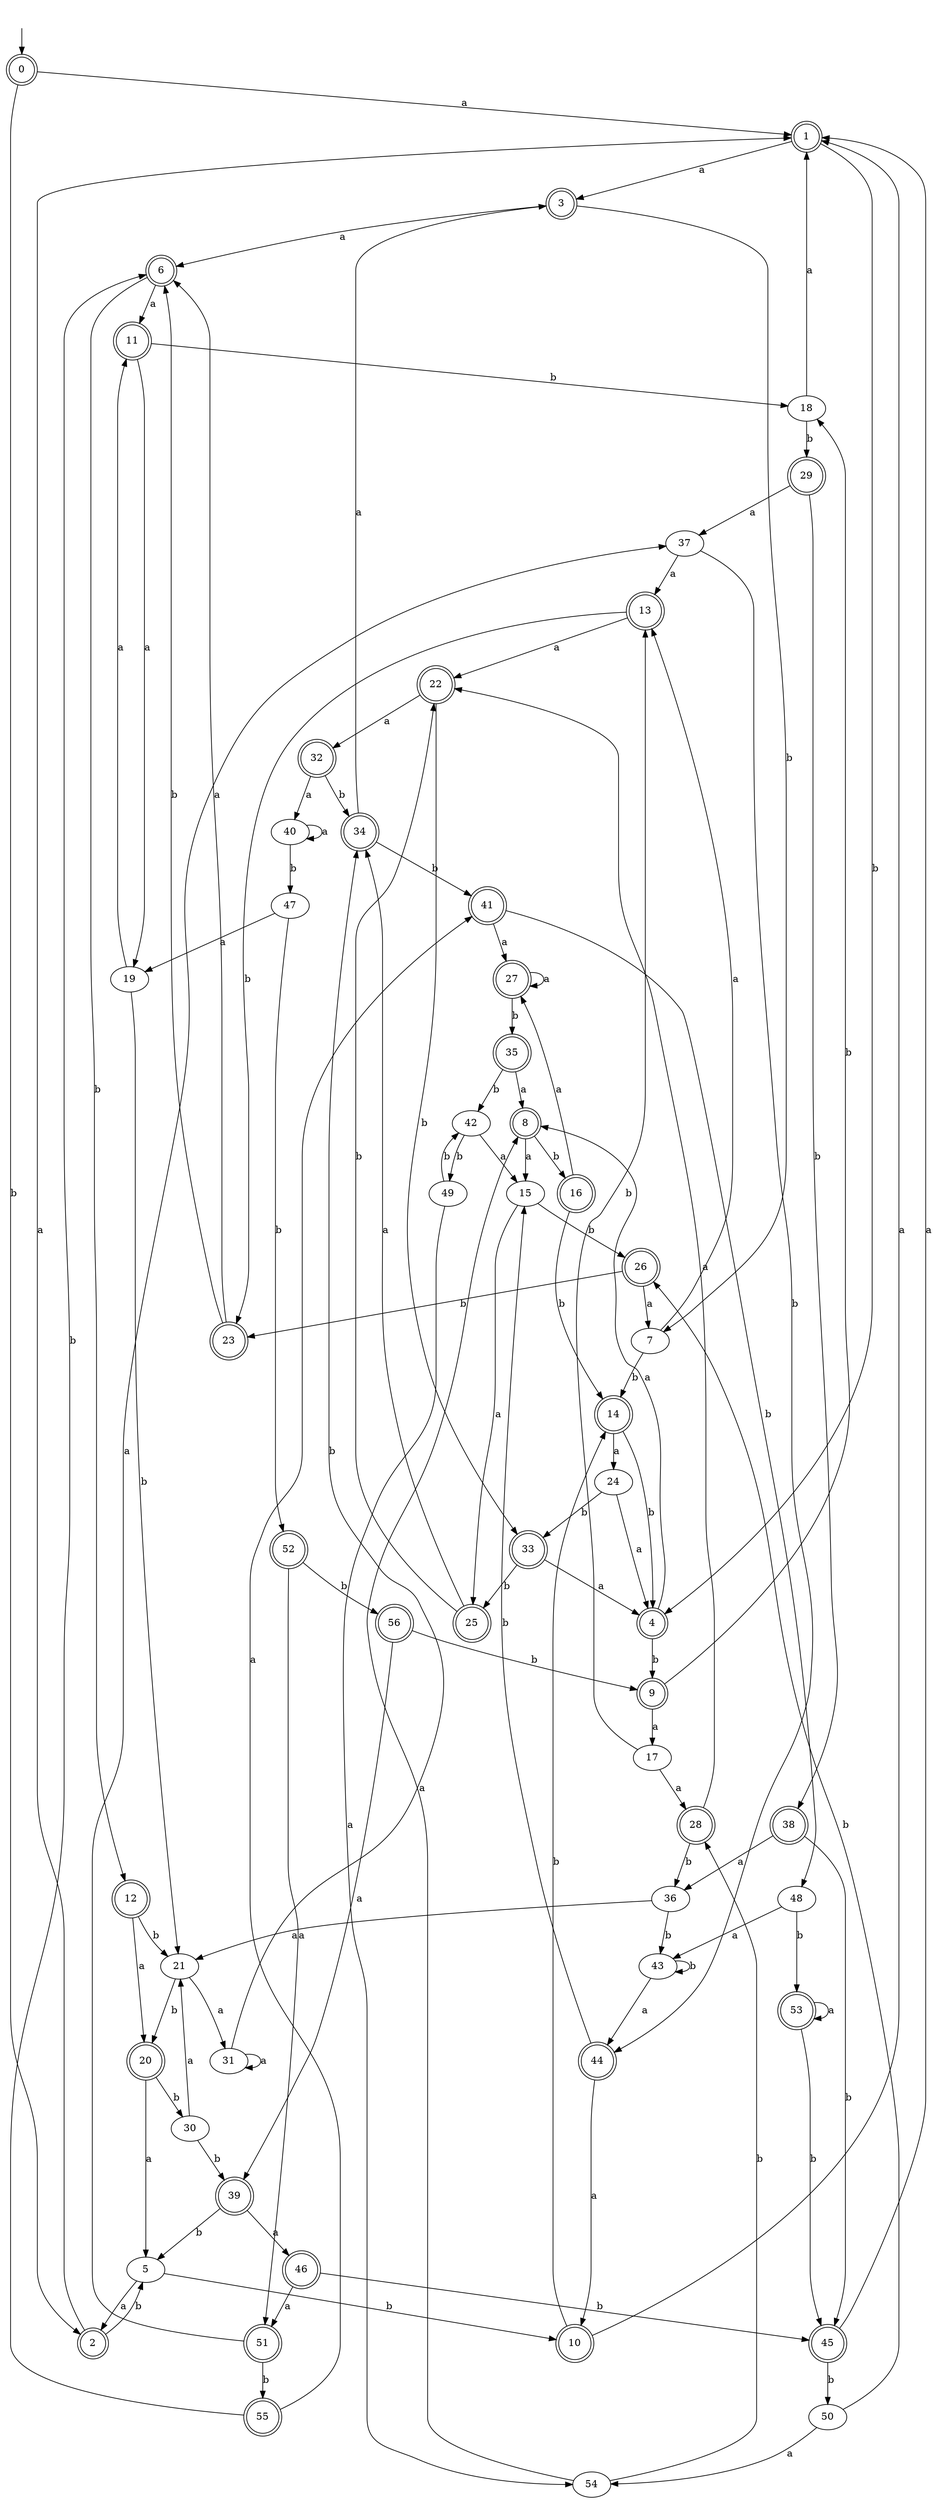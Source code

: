 digraph RandomDFA {
  __start0 [label="", shape=none];
  __start0 -> 0 [label=""];
  0 [shape=circle] [shape=doublecircle]
  0 -> 1 [label="a"]
  0 -> 2 [label="b"]
  1 [shape=doublecircle]
  1 -> 3 [label="a"]
  1 -> 4 [label="b"]
  2 [shape=doublecircle]
  2 -> 1 [label="a"]
  2 -> 5 [label="b"]
  3 [shape=doublecircle]
  3 -> 6 [label="a"]
  3 -> 7 [label="b"]
  4 [shape=doublecircle]
  4 -> 8 [label="a"]
  4 -> 9 [label="b"]
  5
  5 -> 2 [label="a"]
  5 -> 10 [label="b"]
  6 [shape=doublecircle]
  6 -> 11 [label="a"]
  6 -> 12 [label="b"]
  7
  7 -> 13 [label="a"]
  7 -> 14 [label="b"]
  8 [shape=doublecircle]
  8 -> 15 [label="a"]
  8 -> 16 [label="b"]
  9 [shape=doublecircle]
  9 -> 17 [label="a"]
  9 -> 18 [label="b"]
  10 [shape=doublecircle]
  10 -> 1 [label="a"]
  10 -> 14 [label="b"]
  11 [shape=doublecircle]
  11 -> 19 [label="a"]
  11 -> 18 [label="b"]
  12 [shape=doublecircle]
  12 -> 20 [label="a"]
  12 -> 21 [label="b"]
  13 [shape=doublecircle]
  13 -> 22 [label="a"]
  13 -> 23 [label="b"]
  14 [shape=doublecircle]
  14 -> 24 [label="a"]
  14 -> 4 [label="b"]
  15
  15 -> 25 [label="a"]
  15 -> 26 [label="b"]
  16 [shape=doublecircle]
  16 -> 27 [label="a"]
  16 -> 14 [label="b"]
  17
  17 -> 28 [label="a"]
  17 -> 13 [label="b"]
  18
  18 -> 1 [label="a"]
  18 -> 29 [label="b"]
  19
  19 -> 11 [label="a"]
  19 -> 21 [label="b"]
  20 [shape=doublecircle]
  20 -> 5 [label="a"]
  20 -> 30 [label="b"]
  21
  21 -> 31 [label="a"]
  21 -> 20 [label="b"]
  22 [shape=doublecircle]
  22 -> 32 [label="a"]
  22 -> 33 [label="b"]
  23 [shape=doublecircle]
  23 -> 6 [label="a"]
  23 -> 6 [label="b"]
  24
  24 -> 4 [label="a"]
  24 -> 33 [label="b"]
  25 [shape=doublecircle]
  25 -> 34 [label="a"]
  25 -> 22 [label="b"]
  26 [shape=doublecircle]
  26 -> 7 [label="a"]
  26 -> 23 [label="b"]
  27 [shape=doublecircle]
  27 -> 27 [label="a"]
  27 -> 35 [label="b"]
  28 [shape=doublecircle]
  28 -> 22 [label="a"]
  28 -> 36 [label="b"]
  29 [shape=doublecircle]
  29 -> 37 [label="a"]
  29 -> 38 [label="b"]
  30
  30 -> 21 [label="a"]
  30 -> 39 [label="b"]
  31
  31 -> 31 [label="a"]
  31 -> 34 [label="b"]
  32 [shape=doublecircle]
  32 -> 40 [label="a"]
  32 -> 34 [label="b"]
  33 [shape=doublecircle]
  33 -> 4 [label="a"]
  33 -> 25 [label="b"]
  34 [shape=doublecircle]
  34 -> 3 [label="a"]
  34 -> 41 [label="b"]
  35 [shape=doublecircle]
  35 -> 8 [label="a"]
  35 -> 42 [label="b"]
  36
  36 -> 21 [label="a"]
  36 -> 43 [label="b"]
  37
  37 -> 13 [label="a"]
  37 -> 44 [label="b"]
  38 [shape=doublecircle]
  38 -> 36 [label="a"]
  38 -> 45 [label="b"]
  39 [shape=doublecircle]
  39 -> 46 [label="a"]
  39 -> 5 [label="b"]
  40
  40 -> 40 [label="a"]
  40 -> 47 [label="b"]
  41 [shape=doublecircle]
  41 -> 27 [label="a"]
  41 -> 48 [label="b"]
  42
  42 -> 15 [label="a"]
  42 -> 49 [label="b"]
  43
  43 -> 44 [label="a"]
  43 -> 43 [label="b"]
  44 [shape=doublecircle]
  44 -> 10 [label="a"]
  44 -> 15 [label="b"]
  45 [shape=doublecircle]
  45 -> 1 [label="a"]
  45 -> 50 [label="b"]
  46 [shape=doublecircle]
  46 -> 51 [label="a"]
  46 -> 45 [label="b"]
  47
  47 -> 19 [label="a"]
  47 -> 52 [label="b"]
  48
  48 -> 43 [label="a"]
  48 -> 53 [label="b"]
  49
  49 -> 54 [label="a"]
  49 -> 42 [label="b"]
  50
  50 -> 54 [label="a"]
  50 -> 26 [label="b"]
  51 [shape=doublecircle]
  51 -> 37 [label="a"]
  51 -> 55 [label="b"]
  52 [shape=doublecircle]
  52 -> 51 [label="a"]
  52 -> 56 [label="b"]
  53 [shape=doublecircle]
  53 -> 53 [label="a"]
  53 -> 45 [label="b"]
  54
  54 -> 8 [label="a"]
  54 -> 28 [label="b"]
  55 [shape=doublecircle]
  55 -> 41 [label="a"]
  55 -> 6 [label="b"]
  56 [shape=doublecircle]
  56 -> 39 [label="a"]
  56 -> 9 [label="b"]
}
